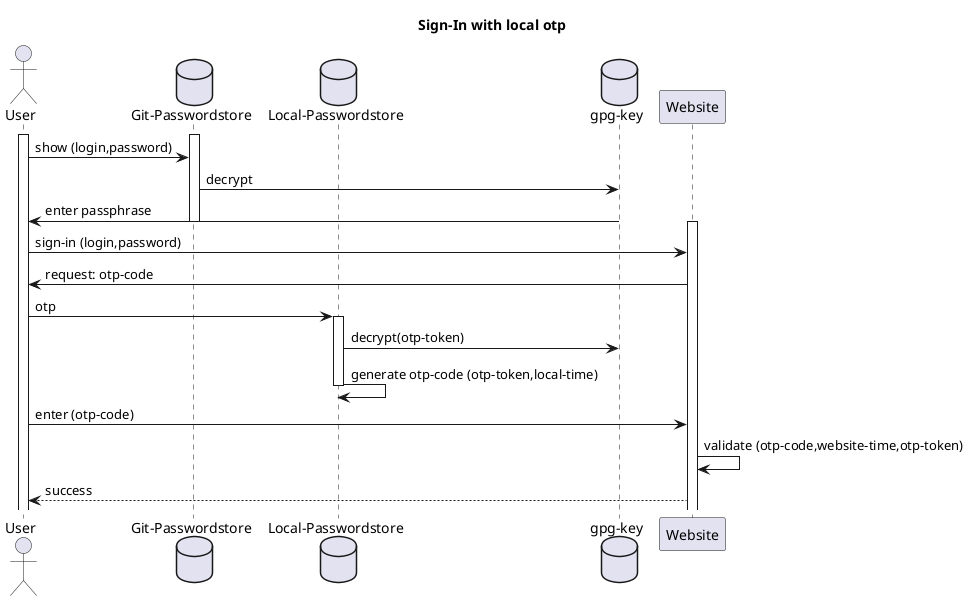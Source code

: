 @startuml
title Sign-In with local otp

actor User
database "Git-Passwordstore"
database "Local-Passwordstore"
database "gpg-key"

activate User

activate "Git-Passwordstore"
User -> "Git-Passwordstore": show (login,password)
"Git-Passwordstore" -> "gpg-key": decrypt
"gpg-key" -> User: enter passphrase
deactivate "Git-Passwordstore"

activate Website
User -> Website: sign-in (login,password)
Website -> User: request: otp-code

User -> "Local-Passwordstore": otp
activate "Local-Passwordstore"
"Local-Passwordstore" -> "gpg-key": decrypt(otp-token)
"Local-Passwordstore" -> "Local-Passwordstore": generate otp-code (otp-token,local-time)
deactivate "Local-Passwordstore"

User -> Website: enter (otp-code)
Website -> Website: validate (otp-code,website-time,otp-token)
User <-- Website: success

@enduml
